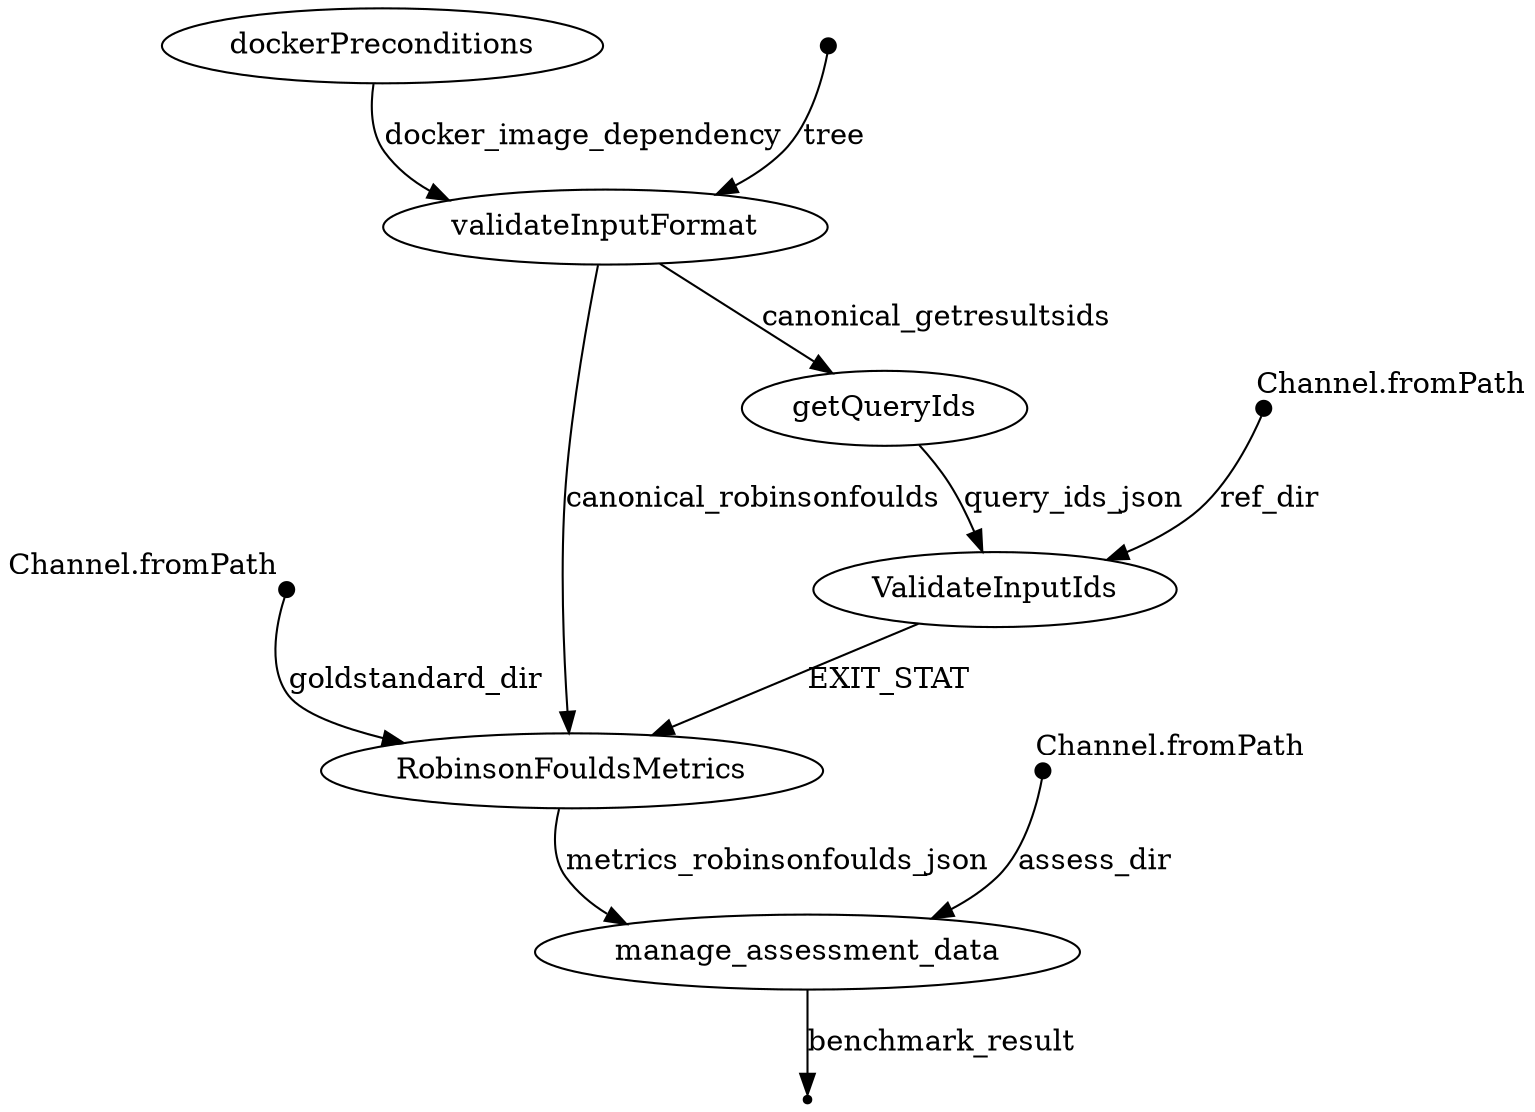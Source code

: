 digraph "DAG" {
p0 [shape=point,label="",fixedsize=true,width=0.1,xlabel="Channel.fromPath"];
p8 [label="RobinsonFouldsMetrics"];
p0 -> p8 [label="goldstandard_dir"];

p1 [shape=point,label="",fixedsize=true,width=0.1,xlabel="Channel.fromPath"];
p7 [label="ValidateInputIds"];
p1 -> p7 [label="ref_dir"];

p2 [shape=point,label="",fixedsize=true,width=0.1,xlabel="Channel.fromPath"];
p9 [label="manage_assessment_data"];
p2 -> p9 [label="assess_dir"];

p3 [label="dockerPreconditions"];
p5 [label="validateInputFormat"];
p3 -> p5 [label="docker_image_dependency"];

p4 [shape=point,label="",fixedsize=true,width=0.1];
p5 [label="validateInputFormat"];
p4 -> p5 [label="tree"];

p5 [label="validateInputFormat"];
p6 [label="getQueryIds"];
p5 -> p6 [label="canonical_getresultsids"];

p5 [label="validateInputFormat"];
p8 [label="RobinsonFouldsMetrics"];
p5 -> p8 [label="canonical_robinsonfoulds"];

p6 [label="getQueryIds"];
p7 [label="ValidateInputIds"];
p6 -> p7 [label="query_ids_json"];

p7 [label="ValidateInputIds"];
p8 [label="RobinsonFouldsMetrics"];
p7 -> p8 [label="EXIT_STAT"];

p8 [label="RobinsonFouldsMetrics"];
p9 [label="manage_assessment_data"];
p8 -> p9 [label="metrics_robinsonfoulds_json"];

p9 [label="manage_assessment_data"];
p10 [shape=point];
p9 -> p10 [label="benchmark_result"];

}
